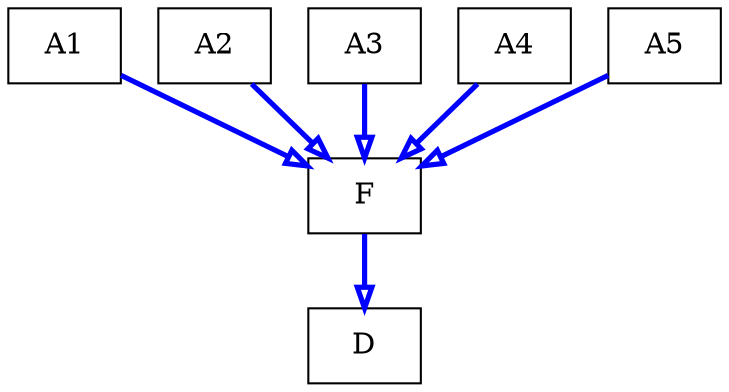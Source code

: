 digraph G {

    edge[arrowhead="onormal",color=Blue, penwidth ="2.5"]
    node [shape=box]

    {A1,A2,A3,A4,A5,A2} -> F -> D

}
